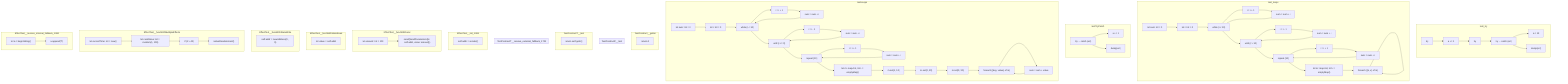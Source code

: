 graph TD
subgraph test_try
    test_try_68["try"]
    test_try_69["a += 1"]
    test_try_70["try"]
    test_try_71["try ... catch (err)"]
    test_try_72["a = 19"]:::exitNode
    test_try_73["dump(err)"]:::exitNode
    test_try_68 --> test_try_69
    test_try_69 --> test_try_70
    test_try_70 --> test_try_71
    test_try_71 --> test_try_72
    test_try_71 --> test_try_73
end
subgraph test_loops
    test_loops_74["let sum: Int = 0"]
    test_loops_75["let i: Int = 0"]
    test_loops_76["while (i &lt; 10)"]
    test_loops_77["i = i + 1"]
    test_loops_78["sum = sum + i"]
    test_loops_79["until (i &gt; 10)"]
    test_loops_80["i = i - 1"]
    test_loops_81["sum = sum + i"]
    test_loops_82["repeat (10)"]
    test_loops_83["i = i + 1"]
    test_loops_84["sum = sum + i"]
    test_loops_85["let m: map&lt;Int, Int&gt; = emptyMap()"]
    test_loops_86["foreach ((k, v) of m)"]
    test_loops_74 --> test_loops_75
    test_loops_75 --> test_loops_76
    test_loops_76 --> test_loops_77
    test_loops_77 --> test_loops_78
    test_loops_78 --> test_loops_76
    test_loops_76 --> test_loops_79
    test_loops_79 --> test_loops_80
    test_loops_80 --> test_loops_81
    test_loops_81 --> test_loops_79
    test_loops_79 --> test_loops_82
    test_loops_82 --> test_loops_83
    test_loops_83 --> test_loops_84
    test_loops_84 --> test_loops_82
    test_loops_82 --> test_loops_85
    test_loops_85 --> test_loops_86
    test_loops_86 --> test_loops_86
end
subgraph testTryCatch
    testTryCatch_87["try ... catch (err)"]
    testTryCatch_88["a += 1"]:::exitNode
    testTryCatch_89["dump(err)"]:::exitNode
    testTryCatch_87 --> testTryCatch_88
    testTryCatch_87 --> testTryCatch_89
end
subgraph testLoops
    testLoops_90["let sum: Int = 0"]
    testLoops_91["let i: Int = 0"]
    testLoops_92["while (i &lt; 10)"]
    testLoops_93["i = i + 1"]
    testLoops_94["sum = sum + i"]
    testLoops_95["until (i &lt;= 0)"]
    testLoops_96["i = i - 1"]
    testLoops_97["sum = sum + i"]
    testLoops_98["repeat (10)"]
    testLoops_99["i = i + 1"]
    testLoops_100["sum = sum + i"]
    testLoops_101["let m: map&lt;Int, Int&gt; = emptyMap()"]
    testLoops_102["m.set(1, 10)"]
    testLoops_103["m.set(2, 20)"]
    testLoops_104["m.set(3, 30)"]
    testLoops_105["foreach ((key, value) of m)"]
    testLoops_106["sum = sum + value"]
    testLoops_90 --> testLoops_91
    testLoops_91 --> testLoops_92
    testLoops_92 --> testLoops_93
    testLoops_93 --> testLoops_94
    testLoops_94 --> testLoops_92
    testLoops_92 --> testLoops_95
    testLoops_95 --> testLoops_96
    testLoops_96 --> testLoops_97
    testLoops_97 --> testLoops_95
    testLoops_95 --> testLoops_98
    testLoops_98 --> testLoops_99
    testLoops_99 --> testLoops_100
    testLoops_100 --> testLoops_98
    testLoops_98 --> testLoops_101
    testLoops_101 --> testLoops_102
    testLoops_102 --> testLoops_103
    testLoops_103 --> testLoops_104
    testLoops_104 --> testLoops_105
    testLoops_105 --> testLoops_106
    testLoops_106 --> testLoops_105
end
subgraph TestContract__getter
    TestContract__getter_107["return 0"]:::exitNode
end
subgraph TestContractF__test
end
subgraph TestContractT__test
    TestContractT__test_108["return self.getA()"]:::exitNode
end
subgraph TestContractT__receive_external_fallback_1722
end
subgraph EffectTest__init_1981
    EffectTest__init_1981_109["self.addr = sender()"]:::exitNode
end
subgraph EffectTest__funcWithSend
    EffectTest__funcWithSend_110["let amount: Int = 100"]
    EffectTest__funcWithSend_111["send(SendParameters{to: self.addr, value: amount})"]:::exitNode
    EffectTest__funcWithSend_110 --> EffectTest__funcWithSend_111
end
subgraph EffectTest__funcWithStateRead
    EffectTest__funcWithStateRead_112["let value = self.addr"]:::exitNode
end
subgraph EffectTest__funcWithStateWrite
    EffectTest__funcWithStateWrite_113["self.addr = newAddress(0, 0)"]:::exitNode
end
subgraph EffectTest__funcWithMultipleEffects
    EffectTest__funcWithMultipleEffects_114["let currentTime: Int = now()"]
    EffectTest__funcWithMultipleEffects_115["let randValue: Int = random(1, 100)"]
    EffectTest__funcWithMultipleEffects_116["if (1 &gt; 42)"]
    EffectTest__funcWithMultipleEffects_117["nativeRandomizeLt()"]:::exitNode
    EffectTest__funcWithMultipleEffects_114 --> EffectTest__funcWithMultipleEffects_115
    EffectTest__funcWithMultipleEffects_115 --> EffectTest__funcWithMultipleEffects_116
    EffectTest__funcWithMultipleEffects_116 --> EffectTest__funcWithMultipleEffects_117
end
subgraph EffectTest__receive_internal_fallback_1980
    EffectTest__receive_internal_fallback_1980_118["let a = beginString()"]
    EffectTest__receive_internal_fallback_1980_119["a.append('f')"]:::exitNode
    EffectTest__receive_internal_fallback_1980_118 --> EffectTest__receive_internal_fallback_1980_119
end